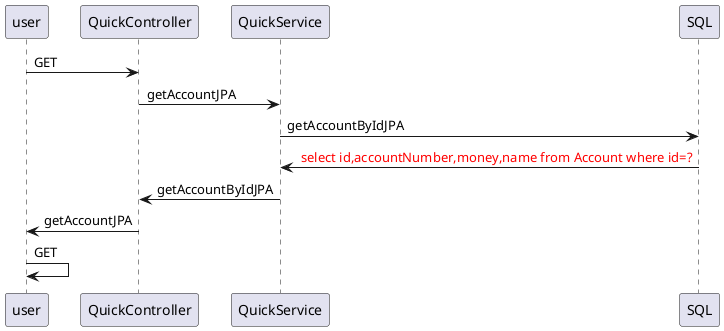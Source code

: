 @startuml
user -> QuickController : GET
QuickController -> QuickService : getAccountJPA
QuickService -> SQL : getAccountByIdJPA
SQL -> QuickService : <font color=red> select id,accountNumber,money,name from Account where id=?
QuickService -> QuickController : getAccountByIdJPA
QuickController -> user : getAccountJPA
user -> user : GET
@enduml